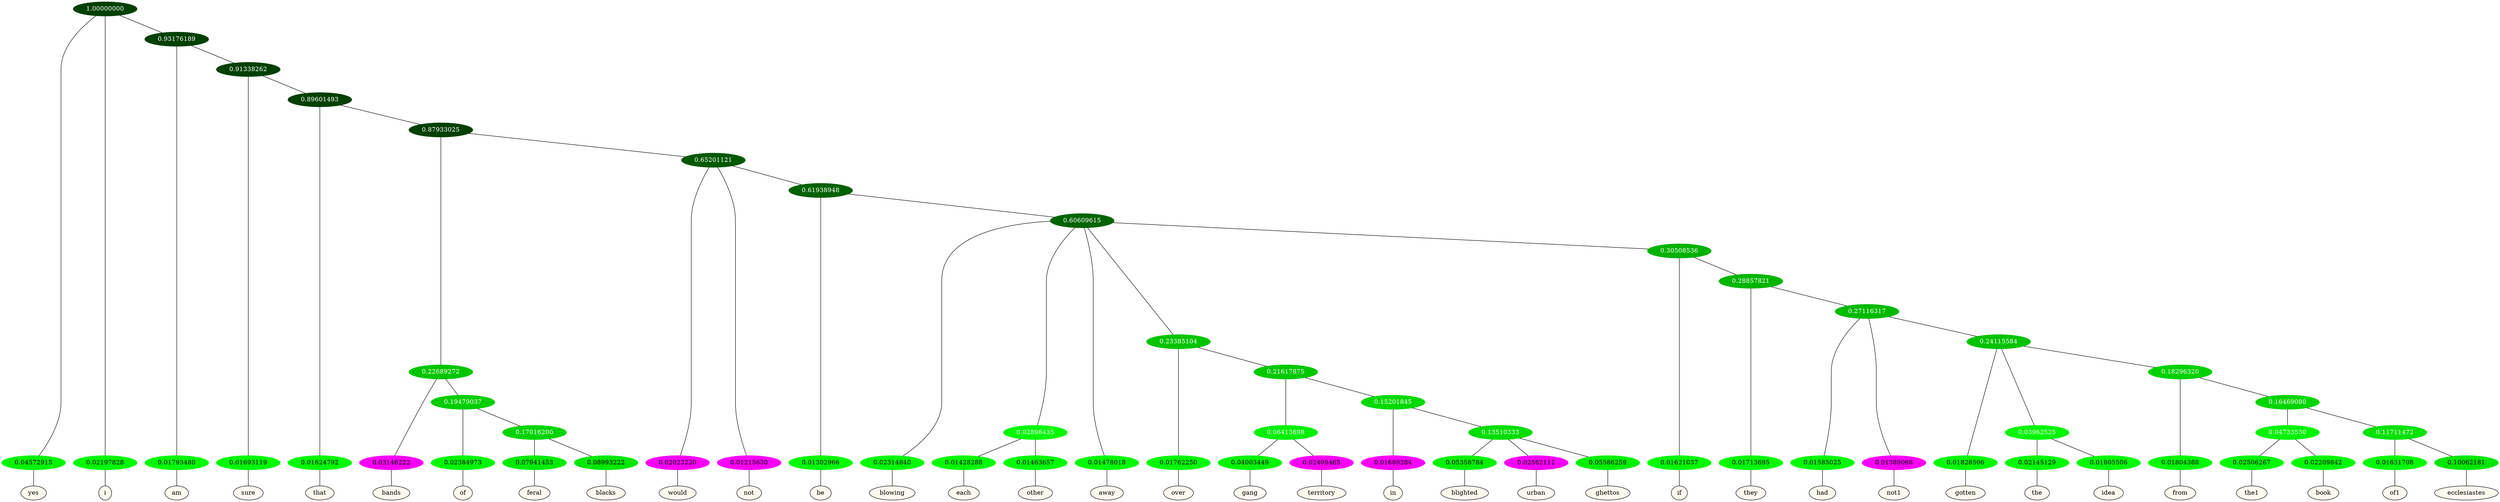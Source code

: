 graph {
	node [format=png height=0.15 nodesep=0.001 ordering=out overlap=prism overlap_scaling=0.01 ranksep=0.001 ratio=0.2 style=filled width=0.15]
	{
		rank=same
		a_w_1 [label=yes color=black fillcolor=floralwhite style="filled,solid"]
		a_w_2 [label=i color=black fillcolor=floralwhite style="filled,solid"]
		a_w_4 [label=am color=black fillcolor=floralwhite style="filled,solid"]
		a_w_6 [label=sure color=black fillcolor=floralwhite style="filled,solid"]
		a_w_8 [label=that color=black fillcolor=floralwhite style="filled,solid"]
		a_w_12 [label=bands color=black fillcolor=floralwhite style="filled,solid"]
		a_w_17 [label=of color=black fillcolor=floralwhite style="filled,solid"]
		a_w_21 [label=feral color=black fillcolor=floralwhite style="filled,solid"]
		a_w_22 [label=blacks color=black fillcolor=floralwhite style="filled,solid"]
		a_w_14 [label=would color=black fillcolor=floralwhite style="filled,solid"]
		a_w_15 [label=not color=black fillcolor=floralwhite style="filled,solid"]
		a_w_19 [label=be color=black fillcolor=floralwhite style="filled,solid"]
		a_w_23 [label=blowing color=black fillcolor=floralwhite style="filled,solid"]
		a_w_28 [label=each color=black fillcolor=floralwhite style="filled,solid"]
		a_w_29 [label=other color=black fillcolor=floralwhite style="filled,solid"]
		a_w_25 [label=away color=black fillcolor=floralwhite style="filled,solid"]
		a_w_30 [label=over color=black fillcolor=floralwhite style="filled,solid"]
		a_w_38 [label=gang color=black fillcolor=floralwhite style="filled,solid"]
		a_w_39 [label=territory color=black fillcolor=floralwhite style="filled,solid"]
		a_w_40 [label=in color=black fillcolor=floralwhite style="filled,solid"]
		a_w_45 [label=blighted color=black fillcolor=floralwhite style="filled,solid"]
		a_w_46 [label=urban color=black fillcolor=floralwhite style="filled,solid"]
		a_w_47 [label=ghettos color=black fillcolor=floralwhite style="filled,solid"]
		a_w_32 [label=if color=black fillcolor=floralwhite style="filled,solid"]
		a_w_36 [label=they color=black fillcolor=floralwhite style="filled,solid"]
		a_w_42 [label=had color=black fillcolor=floralwhite style="filled,solid"]
		a_w_43 [label=not1 color=black fillcolor=floralwhite style="filled,solid"]
		a_w_48 [label=gotten color=black fillcolor=floralwhite style="filled,solid"]
		a_w_51 [label=the color=black fillcolor=floralwhite style="filled,solid"]
		a_w_52 [label=idea color=black fillcolor=floralwhite style="filled,solid"]
		a_w_53 [label=from color=black fillcolor=floralwhite style="filled,solid"]
		a_w_57 [label=the1 color=black fillcolor=floralwhite style="filled,solid"]
		a_w_58 [label=book color=black fillcolor=floralwhite style="filled,solid"]
		a_w_59 [label=of1 color=black fillcolor=floralwhite style="filled,solid"]
		a_w_60 [label=ecclesiastes color=black fillcolor=floralwhite style="filled,solid"]
	}
	a_n_1 -- a_w_1
	a_n_2 -- a_w_2
	a_n_4 -- a_w_4
	a_n_6 -- a_w_6
	a_n_8 -- a_w_8
	a_n_12 -- a_w_12
	a_n_17 -- a_w_17
	a_n_21 -- a_w_21
	a_n_22 -- a_w_22
	a_n_14 -- a_w_14
	a_n_15 -- a_w_15
	a_n_19 -- a_w_19
	a_n_23 -- a_w_23
	a_n_28 -- a_w_28
	a_n_29 -- a_w_29
	a_n_25 -- a_w_25
	a_n_30 -- a_w_30
	a_n_38 -- a_w_38
	a_n_39 -- a_w_39
	a_n_40 -- a_w_40
	a_n_45 -- a_w_45
	a_n_46 -- a_w_46
	a_n_47 -- a_w_47
	a_n_32 -- a_w_32
	a_n_36 -- a_w_36
	a_n_42 -- a_w_42
	a_n_43 -- a_w_43
	a_n_48 -- a_w_48
	a_n_51 -- a_w_51
	a_n_52 -- a_w_52
	a_n_53 -- a_w_53
	a_n_57 -- a_w_57
	a_n_58 -- a_w_58
	a_n_59 -- a_w_59
	a_n_60 -- a_w_60
	{
		rank=same
		a_n_1 [label=0.04572915 color="0.334 1.000 0.954" fontcolor=black]
		a_n_2 [label=0.02197828 color="0.334 1.000 0.978" fontcolor=black]
		a_n_4 [label=0.01793480 color="0.334 1.000 0.982" fontcolor=black]
		a_n_6 [label=0.01693119 color="0.334 1.000 0.983" fontcolor=black]
		a_n_8 [label=0.01624792 color="0.334 1.000 0.984" fontcolor=black]
		a_n_12 [label=0.03146222 color="0.835 1.000 0.969" fontcolor=black]
		a_n_17 [label=0.02384973 color="0.334 1.000 0.976" fontcolor=black]
		a_n_21 [label=0.07941453 color="0.334 1.000 0.921" fontcolor=black]
		a_n_22 [label=0.08993222 color="0.334 1.000 0.910" fontcolor=black]
		a_n_14 [label=0.02023220 color="0.835 1.000 0.980" fontcolor=black]
		a_n_15 [label=0.01215630 color="0.835 1.000 0.988" fontcolor=black]
		a_n_19 [label=0.01302966 color="0.334 1.000 0.987" fontcolor=black]
		a_n_23 [label=0.02314840 color="0.334 1.000 0.977" fontcolor=black]
		a_n_28 [label=0.01428288 color="0.334 1.000 0.986" fontcolor=black]
		a_n_29 [label=0.01463657 color="0.334 1.000 0.985" fontcolor=black]
		a_n_25 [label=0.01478018 color="0.334 1.000 0.985" fontcolor=black]
		a_n_30 [label=0.01762250 color="0.334 1.000 0.982" fontcolor=black]
		a_n_38 [label=0.04003449 color="0.334 1.000 0.960" fontcolor=black]
		a_n_39 [label=0.02409465 color="0.835 1.000 0.976" fontcolor=black]
		a_n_40 [label=0.01689284 color="0.835 1.000 0.983" fontcolor=black]
		a_n_45 [label=0.05358784 color="0.334 1.000 0.946" fontcolor=black]
		a_n_46 [label=0.02562111 color="0.835 1.000 0.974" fontcolor=black]
		a_n_47 [label=0.05586259 color="0.334 1.000 0.944" fontcolor=black]
		a_n_32 [label=0.01621037 color="0.334 1.000 0.984" fontcolor=black]
		a_n_36 [label=0.01713695 color="0.334 1.000 0.983" fontcolor=black]
		a_n_42 [label=0.01585025 color="0.334 1.000 0.984" fontcolor=black]
		a_n_43 [label=0.01389068 color="0.835 1.000 0.986" fontcolor=black]
		a_n_48 [label=0.01828506 color="0.334 1.000 0.982" fontcolor=black]
		a_n_51 [label=0.02145129 color="0.334 1.000 0.979" fontcolor=black]
		a_n_52 [label=0.01805506 color="0.334 1.000 0.982" fontcolor=black]
		a_n_53 [label=0.01804388 color="0.334 1.000 0.982" fontcolor=black]
		a_n_57 [label=0.02506267 color="0.334 1.000 0.975" fontcolor=black]
		a_n_58 [label=0.02209842 color="0.334 1.000 0.978" fontcolor=black]
		a_n_59 [label=0.01631708 color="0.334 1.000 0.984" fontcolor=black]
		a_n_60 [label=0.10062181 color="0.334 1.000 0.899" fontcolor=black]
	}
	a_n_0 [label=1.00000000 color="0.334 1.000 0.250" fontcolor=grey99]
	a_n_0 -- a_n_1
	a_n_0 -- a_n_2
	a_n_3 [label=0.93176189 color="0.334 1.000 0.250" fontcolor=grey99]
	a_n_0 -- a_n_3
	a_n_3 -- a_n_4
	a_n_5 [label=0.91338262 color="0.334 1.000 0.250" fontcolor=grey99]
	a_n_3 -- a_n_5
	a_n_5 -- a_n_6
	a_n_7 [label=0.89601493 color="0.334 1.000 0.250" fontcolor=grey99]
	a_n_5 -- a_n_7
	a_n_7 -- a_n_8
	a_n_9 [label=0.87933025 color="0.334 1.000 0.250" fontcolor=grey99]
	a_n_7 -- a_n_9
	a_n_10 [label=0.22689272 color="0.334 1.000 0.773" fontcolor=grey99]
	a_n_9 -- a_n_10
	a_n_11 [label=0.65201121 color="0.334 1.000 0.348" fontcolor=grey99]
	a_n_9 -- a_n_11
	a_n_10 -- a_n_12
	a_n_13 [label=0.19479037 color="0.334 1.000 0.805" fontcolor=grey99]
	a_n_10 -- a_n_13
	a_n_11 -- a_n_14
	a_n_11 -- a_n_15
	a_n_16 [label=0.61938948 color="0.334 1.000 0.381" fontcolor=grey99]
	a_n_11 -- a_n_16
	a_n_13 -- a_n_17
	a_n_18 [label=0.17016200 color="0.334 1.000 0.830" fontcolor=grey99]
	a_n_13 -- a_n_18
	a_n_16 -- a_n_19
	a_n_20 [label=0.60609615 color="0.334 1.000 0.394" fontcolor=grey99]
	a_n_16 -- a_n_20
	a_n_18 -- a_n_21
	a_n_18 -- a_n_22
	a_n_20 -- a_n_23
	a_n_24 [label=0.02896435 color="0.334 1.000 0.971" fontcolor=grey99]
	a_n_20 -- a_n_24
	a_n_20 -- a_n_25
	a_n_26 [label=0.23385104 color="0.334 1.000 0.766" fontcolor=grey99]
	a_n_20 -- a_n_26
	a_n_27 [label=0.30508536 color="0.334 1.000 0.695" fontcolor=grey99]
	a_n_20 -- a_n_27
	a_n_24 -- a_n_28
	a_n_24 -- a_n_29
	a_n_26 -- a_n_30
	a_n_31 [label=0.21617875 color="0.334 1.000 0.784" fontcolor=grey99]
	a_n_26 -- a_n_31
	a_n_27 -- a_n_32
	a_n_33 [label=0.28857821 color="0.334 1.000 0.711" fontcolor=grey99]
	a_n_27 -- a_n_33
	a_n_34 [label=0.06413698 color="0.334 1.000 0.936" fontcolor=grey99]
	a_n_31 -- a_n_34
	a_n_35 [label=0.15201845 color="0.334 1.000 0.848" fontcolor=grey99]
	a_n_31 -- a_n_35
	a_n_33 -- a_n_36
	a_n_37 [label=0.27116317 color="0.334 1.000 0.729" fontcolor=grey99]
	a_n_33 -- a_n_37
	a_n_34 -- a_n_38
	a_n_34 -- a_n_39
	a_n_35 -- a_n_40
	a_n_41 [label=0.13510333 color="0.334 1.000 0.865" fontcolor=grey99]
	a_n_35 -- a_n_41
	a_n_37 -- a_n_42
	a_n_37 -- a_n_43
	a_n_44 [label=0.24115584 color="0.334 1.000 0.759" fontcolor=grey99]
	a_n_37 -- a_n_44
	a_n_41 -- a_n_45
	a_n_41 -- a_n_46
	a_n_41 -- a_n_47
	a_n_44 -- a_n_48
	a_n_49 [label=0.03962525 color="0.334 1.000 0.960" fontcolor=grey99]
	a_n_44 -- a_n_49
	a_n_50 [label=0.18296320 color="0.334 1.000 0.817" fontcolor=grey99]
	a_n_44 -- a_n_50
	a_n_49 -- a_n_51
	a_n_49 -- a_n_52
	a_n_50 -- a_n_53
	a_n_54 [label=0.16469080 color="0.334 1.000 0.835" fontcolor=grey99]
	a_n_50 -- a_n_54
	a_n_55 [label=0.04733530 color="0.334 1.000 0.953" fontcolor=grey99]
	a_n_54 -- a_n_55
	a_n_56 [label=0.11711472 color="0.334 1.000 0.883" fontcolor=grey99]
	a_n_54 -- a_n_56
	a_n_55 -- a_n_57
	a_n_55 -- a_n_58
	a_n_56 -- a_n_59
	a_n_56 -- a_n_60
}
